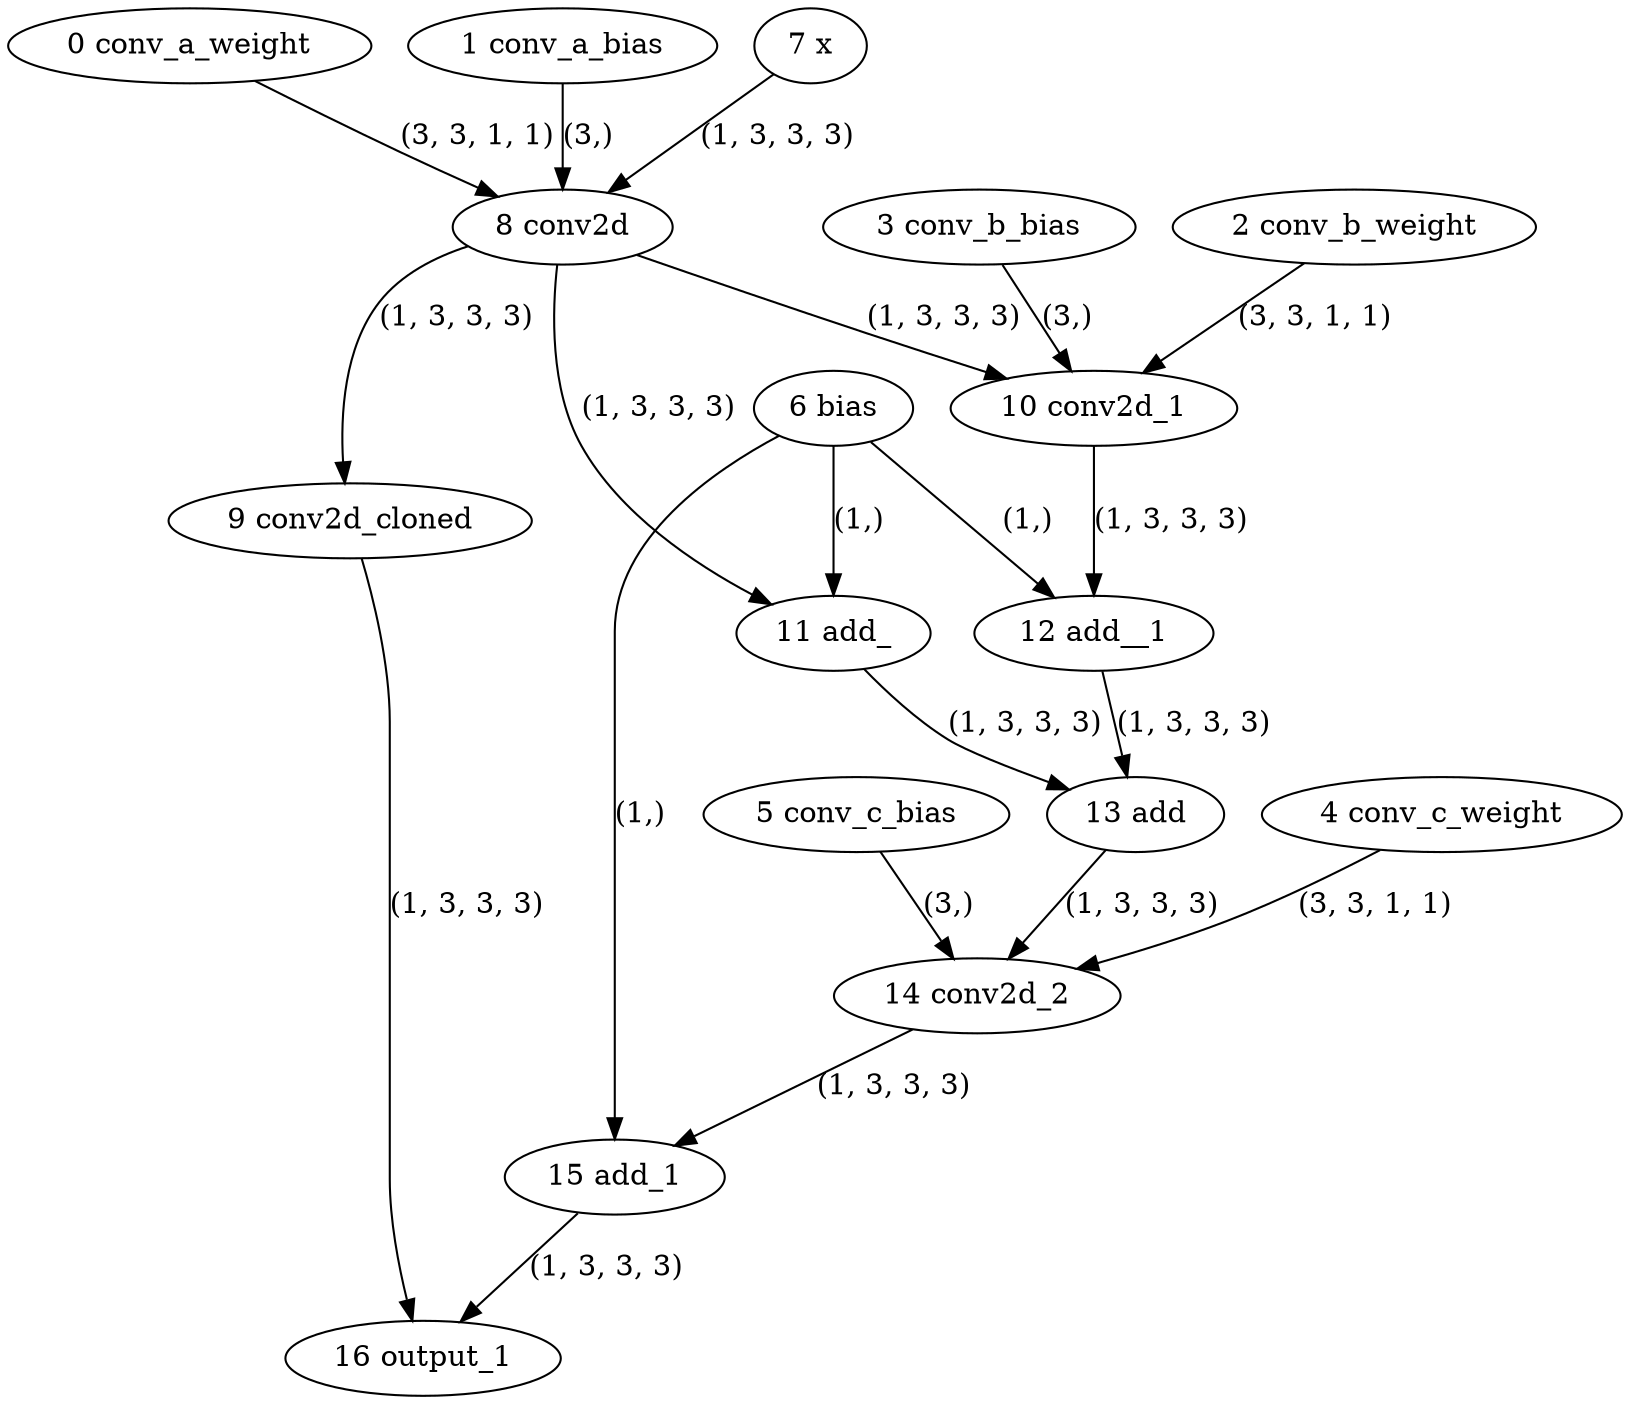 strict digraph  {
"0 conv_a_weight" [id=0, type=get_attr];
"1 conv_a_bias" [id=1, type=get_attr];
"2 conv_b_weight" [id=2, type=get_attr];
"3 conv_b_bias" [id=3, type=get_attr];
"4 conv_c_weight" [id=4, type=get_attr];
"5 conv_c_bias" [id=5, type=get_attr];
"6 bias" [id=6, type=get_attr];
"7 x" [id=7, type=input];
"8 conv2d" [id=8, type=conv2d];
"9 conv2d_cloned" [id=9, type=clone];
"10 conv2d_1" [id=10, type=conv2d];
"11 add_" [id=11, type=add_];
"12 add__1" [id=12, type=add_];
"13 add" [id=13, type=add];
"14 conv2d_2" [id=14, type=conv2d];
"15 add_1" [id=15, type=add];
"16 output_1" [id=16, type=output];
"0 conv_a_weight" -> "8 conv2d"  [label="(3, 3, 1, 1)", style=solid];
"1 conv_a_bias" -> "8 conv2d"  [label="(3,)", style=solid];
"2 conv_b_weight" -> "10 conv2d_1"  [label="(3, 3, 1, 1)", style=solid];
"3 conv_b_bias" -> "10 conv2d_1"  [label="(3,)", style=solid];
"4 conv_c_weight" -> "14 conv2d_2"  [label="(3, 3, 1, 1)", style=solid];
"5 conv_c_bias" -> "14 conv2d_2"  [label="(3,)", style=solid];
"6 bias" -> "11 add_"  [label="(1,)", style=solid];
"6 bias" -> "12 add__1"  [label="(1,)", style=solid];
"6 bias" -> "15 add_1"  [label="(1,)", style=solid];
"7 x" -> "8 conv2d"  [label="(1, 3, 3, 3)", style=solid];
"8 conv2d" -> "9 conv2d_cloned"  [label="(1, 3, 3, 3)", style=solid];
"8 conv2d" -> "10 conv2d_1"  [label="(1, 3, 3, 3)", style=solid];
"8 conv2d" -> "11 add_"  [label="(1, 3, 3, 3)", style=solid];
"9 conv2d_cloned" -> "16 output_1"  [label="(1, 3, 3, 3)", style=solid];
"10 conv2d_1" -> "12 add__1"  [label="(1, 3, 3, 3)", style=solid];
"11 add_" -> "13 add"  [label="(1, 3, 3, 3)", style=solid];
"12 add__1" -> "13 add"  [label="(1, 3, 3, 3)", style=solid];
"13 add" -> "14 conv2d_2"  [label="(1, 3, 3, 3)", style=solid];
"14 conv2d_2" -> "15 add_1"  [label="(1, 3, 3, 3)", style=solid];
"15 add_1" -> "16 output_1"  [label="(1, 3, 3, 3)", style=solid];
}
